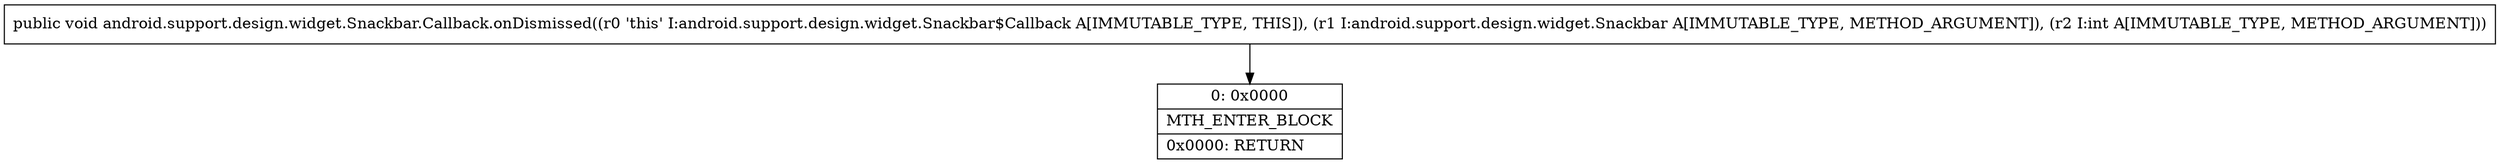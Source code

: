 digraph "CFG forandroid.support.design.widget.Snackbar.Callback.onDismissed(Landroid\/support\/design\/widget\/Snackbar;I)V" {
Node_0 [shape=record,label="{0\:\ 0x0000|MTH_ENTER_BLOCK\l|0x0000: RETURN   \l}"];
MethodNode[shape=record,label="{public void android.support.design.widget.Snackbar.Callback.onDismissed((r0 'this' I:android.support.design.widget.Snackbar$Callback A[IMMUTABLE_TYPE, THIS]), (r1 I:android.support.design.widget.Snackbar A[IMMUTABLE_TYPE, METHOD_ARGUMENT]), (r2 I:int A[IMMUTABLE_TYPE, METHOD_ARGUMENT])) }"];
MethodNode -> Node_0;
}

